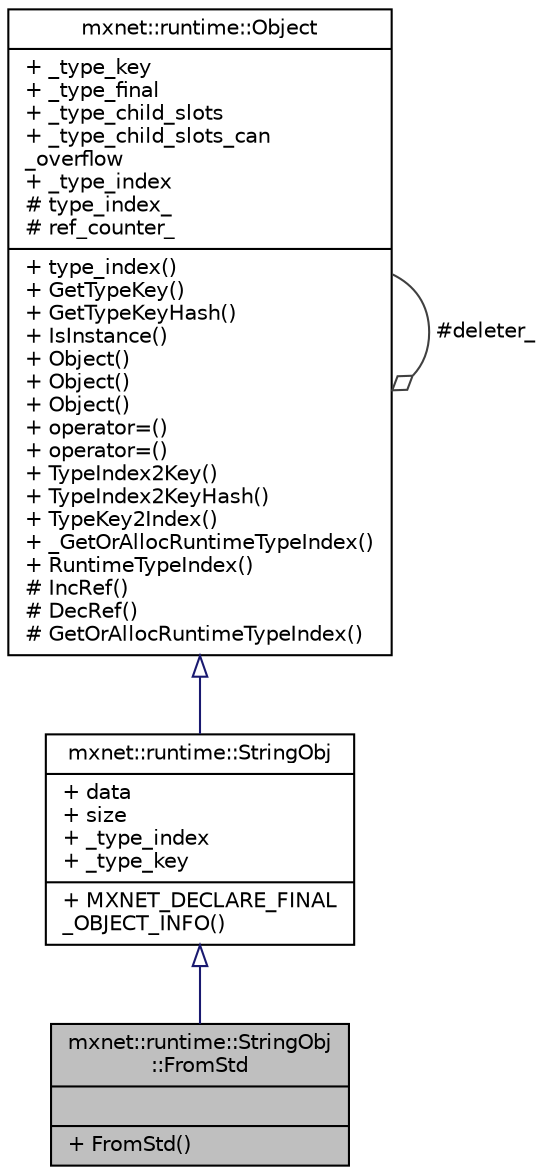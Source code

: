 digraph "mxnet::runtime::StringObj::FromStd"
{
 // LATEX_PDF_SIZE
  edge [fontname="Helvetica",fontsize="10",labelfontname="Helvetica",labelfontsize="10"];
  node [fontname="Helvetica",fontsize="10",shape=record];
  Node1 [label="{mxnet::runtime::StringObj\l::FromStd\n||+ FromStd()\l}",height=0.2,width=0.4,color="black", fillcolor="grey75", style="filled", fontcolor="black",tooltip="An object representing string moved from std::string."];
  Node2 -> Node1 [dir="back",color="midnightblue",fontsize="10",style="solid",arrowtail="onormal",fontname="Helvetica"];
  Node2 [label="{mxnet::runtime::StringObj\n|+ data\l+ size\l+ _type_index\l+ _type_key\l|+ MXNET_DECLARE_FINAL\l_OBJECT_INFO()\l}",height=0.2,width=0.4,color="black", fillcolor="white", style="filled",URL="$classmxnet_1_1runtime_1_1StringObj.html",tooltip="An object representing string. It's POD type."];
  Node3 -> Node2 [dir="back",color="midnightblue",fontsize="10",style="solid",arrowtail="onormal",fontname="Helvetica"];
  Node3 [label="{mxnet::runtime::Object\n|+ _type_key\l+ _type_final\l+ _type_child_slots\l+ _type_child_slots_can\l_overflow\l+ _type_index\l# type_index_\l# ref_counter_\l|+ type_index()\l+ GetTypeKey()\l+ GetTypeKeyHash()\l+ IsInstance()\l+ Object()\l+ Object()\l+ Object()\l+ operator=()\l+ operator=()\l+ TypeIndex2Key()\l+ TypeIndex2KeyHash()\l+ TypeKey2Index()\l+ _GetOrAllocRuntimeTypeIndex()\l+ RuntimeTypeIndex()\l# IncRef()\l# DecRef()\l# GetOrAllocRuntimeTypeIndex()\l}",height=0.2,width=0.4,color="black", fillcolor="white", style="filled",URL="$classmxnet_1_1runtime_1_1Object.html",tooltip="base class of all object containers."];
  Node3 -> Node3 [color="grey25",fontsize="10",style="solid",label=" #deleter_" ,arrowhead="odiamond",fontname="Helvetica"];
}
